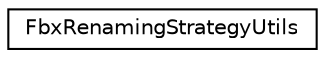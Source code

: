 digraph "クラス階層図"
{
  edge [fontname="Helvetica",fontsize="10",labelfontname="Helvetica",labelfontsize="10"];
  node [fontname="Helvetica",fontsize="10",shape=record];
  rankdir="LR";
  Node0 [label="FbxRenamingStrategyUtils",height=0.2,width=0.4,color="black", fillcolor="white", style="filled",URL="$class_fbx_renaming_strategy_utils.html",tooltip="This class contains a set of utilities, which are used by the FBX renaming strategy. "];
}
